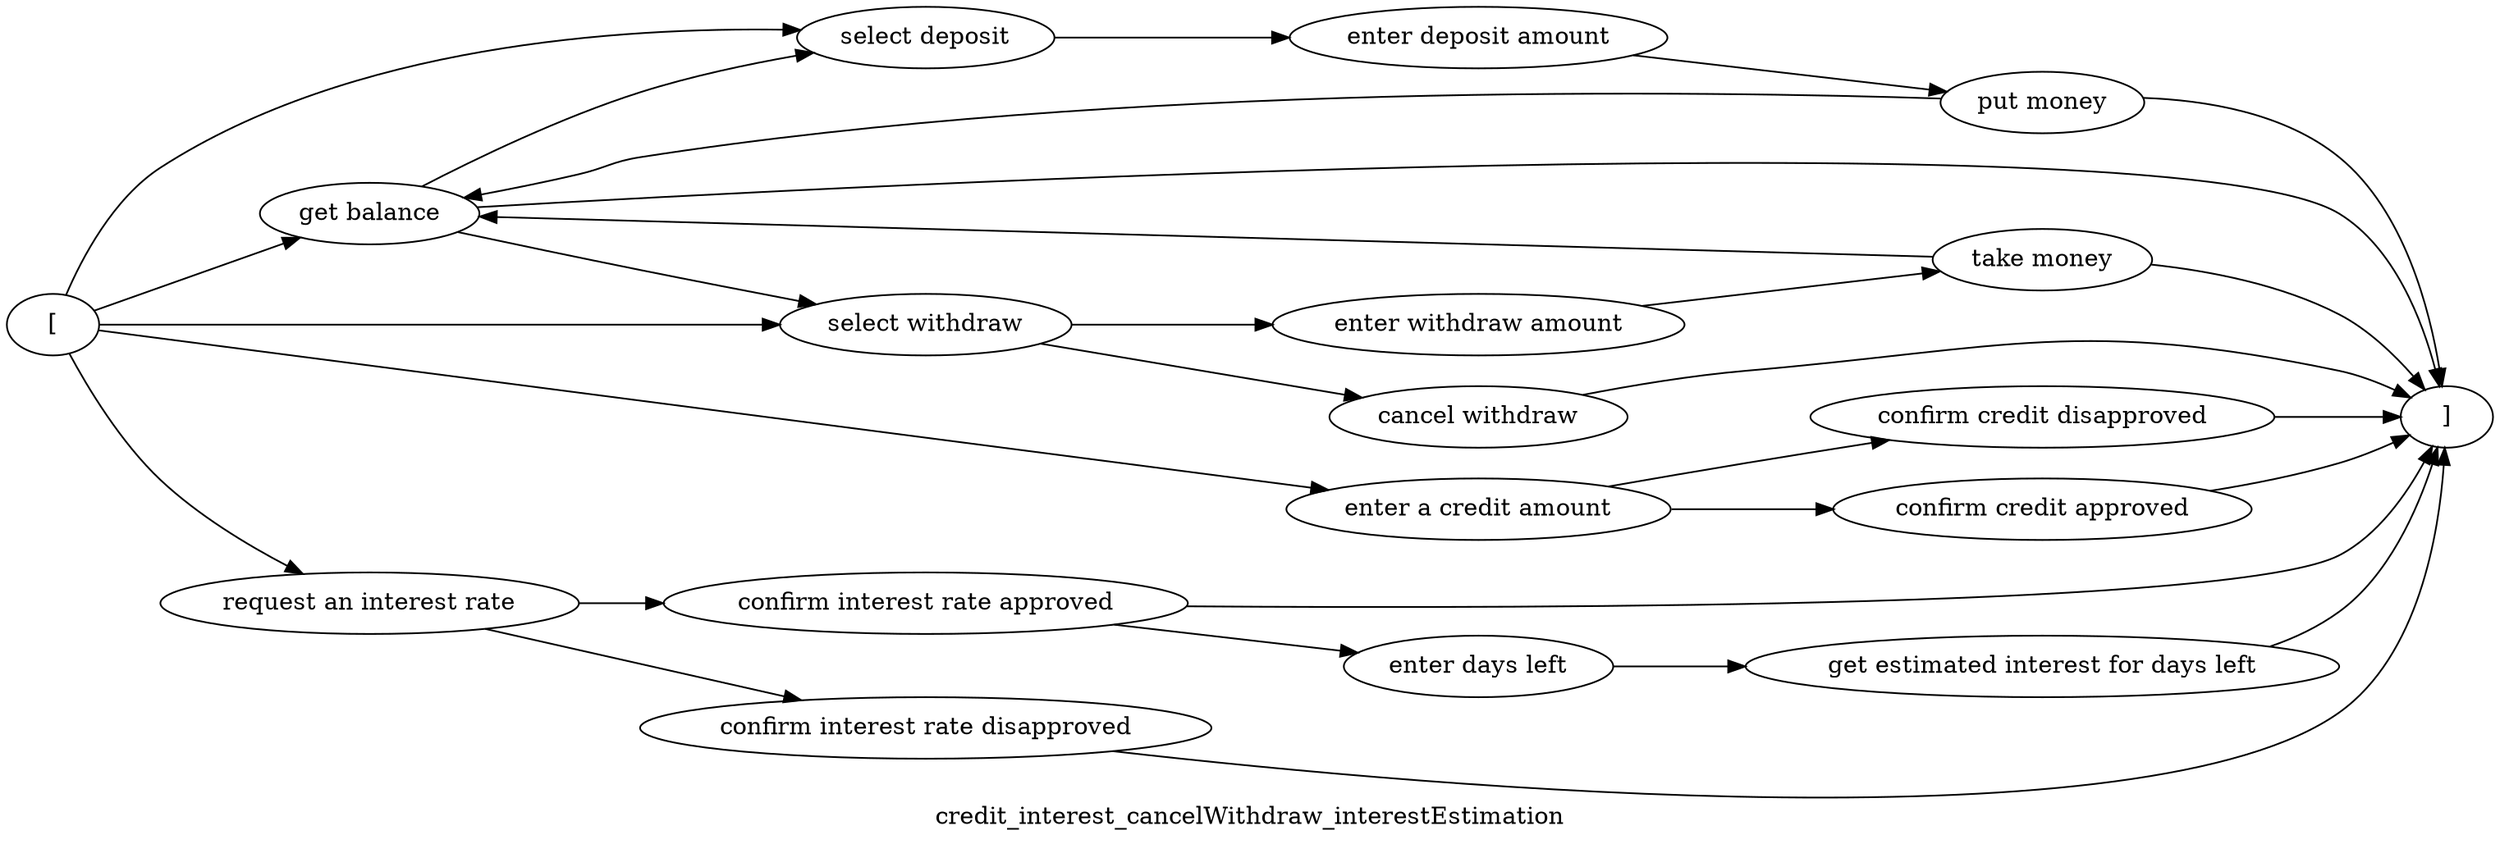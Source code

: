 digraph G {
rankdir = LR
label = "credit_interest_cancelWithdraw_interestEstimation";
esg32_vertex2 -> esg32_vertex1;
esg32_vertex0 -> esg32_vertex2;
esg32_vertex2 -> esg32_vertex3;
esg32_vertex0 -> esg32_vertex3;
esg32_vertex3 -> esg32_vertex4;
esg32_vertex4 -> esg32_vertex5;
esg32_vertex5 -> esg32_vertex1;
esg32_vertex5 -> esg32_vertex2;
esg32_vertex2 -> esg32_vertex6;
esg32_vertex0 -> esg32_vertex6;
esg32_vertex6 -> esg32_vertex7;
esg32_vertex7 -> esg32_vertex8;
esg32_vertex8 -> esg32_vertex1;
esg32_vertex8 -> esg32_vertex2;
esg32_vertex0 -> esg32_vertex9;
esg32_vertex10 -> esg32_vertex1;
esg32_vertex9 -> esg32_vertex10;
esg32_vertex9 -> esg32_vertex11;
esg32_vertex11 -> esg32_vertex1;
esg32_vertex0 -> esg32_vertex12;
esg32_vertex13 -> esg32_vertex1;
esg32_vertex12 -> esg32_vertex13;
esg32_vertex12 -> esg32_vertex14;
esg32_vertex14 -> esg32_vertex1;
esg32_vertex6 -> esg32_vertex15;
esg32_vertex15 -> esg32_vertex1;
esg32_vertex13 -> esg32_vertex16;
esg32_vertex16 -> esg32_vertex17;
esg32_vertex17 -> esg32_vertex1;
esg32_vertex2 [label = "get balance"]
esg32_vertex1 [label = "]"]
esg32_vertex0 [label = "["]
esg32_vertex3 [label = "select deposit"]
esg32_vertex4 [label = "enter deposit amount"]
esg32_vertex5 [label = "put money"]
esg32_vertex6 [label = "select withdraw"]
esg32_vertex7 [label = "enter withdraw amount"]
esg32_vertex8 [label = "take money"]
esg32_vertex9 [label = "enter a credit amount"]
esg32_vertex10 [label = "confirm credit approved"]
esg32_vertex11 [label = "confirm credit disapproved"]
esg32_vertex12 [label = "request an interest rate"]
esg32_vertex13 [label = "confirm interest rate approved"]
esg32_vertex14 [label = "confirm interest rate disapproved"]
esg32_vertex15 [label = "cancel withdraw"]
esg32_vertex16 [label = "enter days left"]
esg32_vertex17 [label = "get estimated interest for days left"]
}

